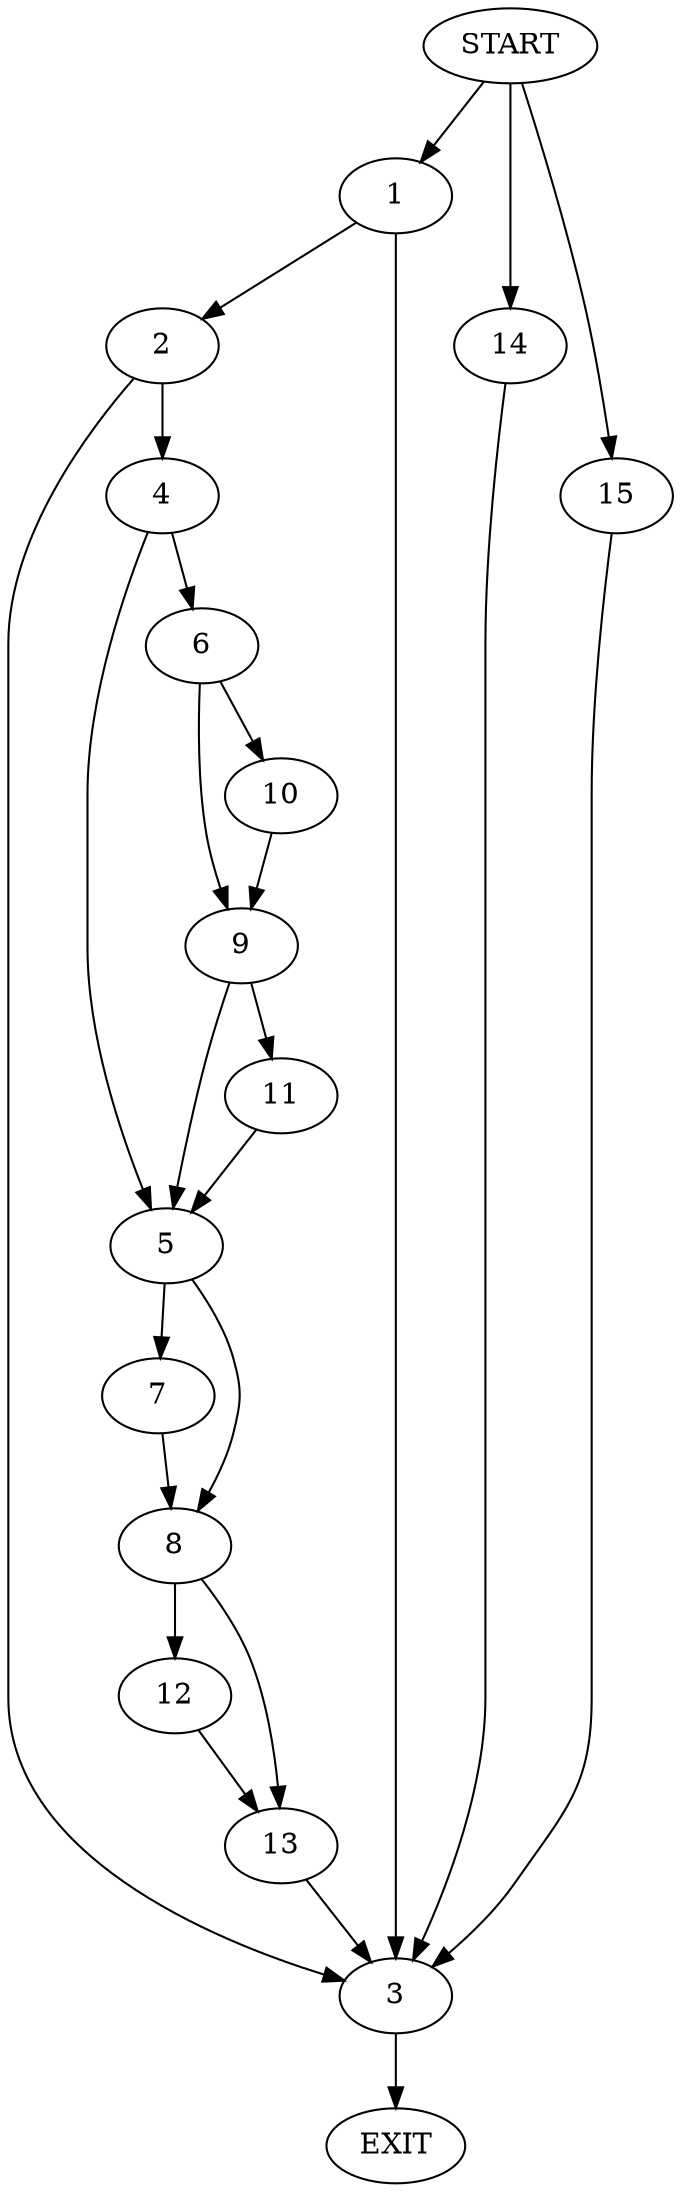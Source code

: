 digraph {
0 [label="START"]
16 [label="EXIT"]
0 -> 1
1 -> 2
1 -> 3
3 -> 16
2 -> 4
2 -> 3
4 -> 5
4 -> 6
5 -> 7
5 -> 8
6 -> 9
6 -> 10
9 -> 5
9 -> 11
10 -> 9
11 -> 5
8 -> 12
8 -> 13
7 -> 8
12 -> 13
13 -> 3
0 -> 14
14 -> 3
0 -> 15
15 -> 3
}
